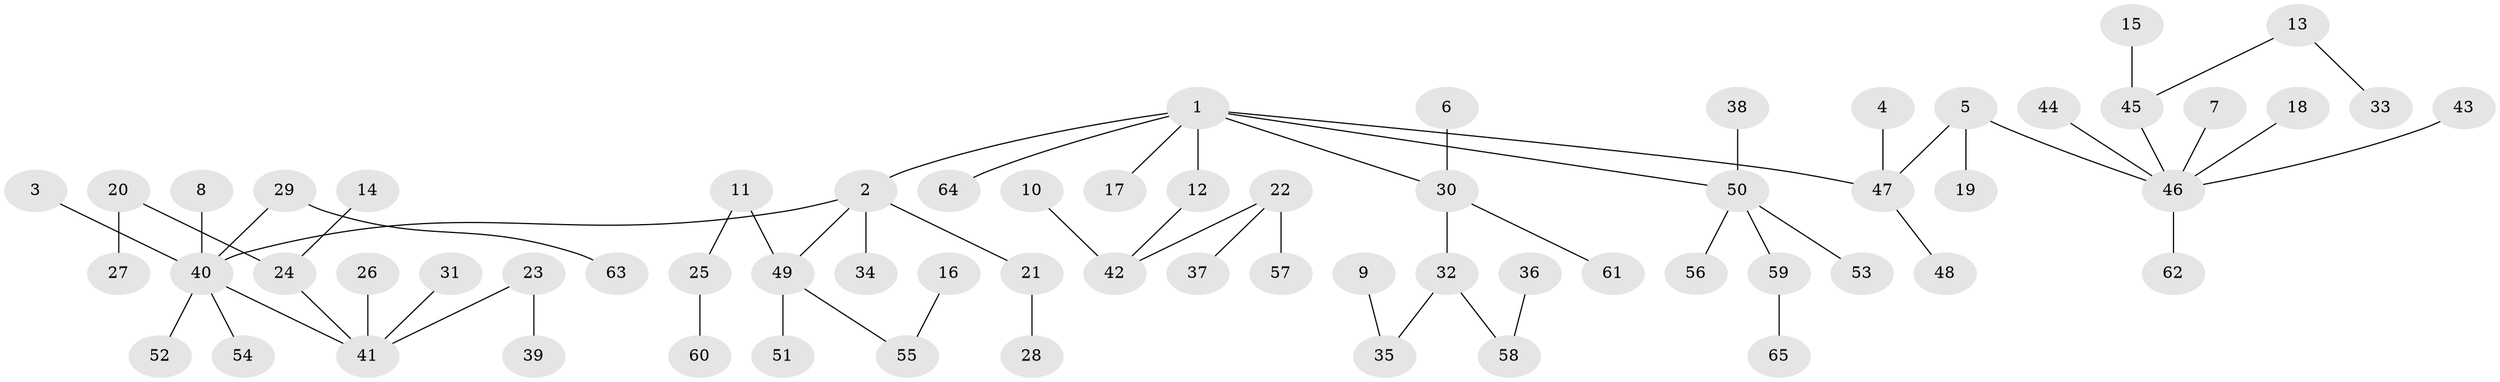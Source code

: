 // original degree distribution, {4: 0.06923076923076923, 6: 0.023076923076923078, 1: 0.49230769230769234, 5: 0.038461538461538464, 2: 0.27692307692307694, 3: 0.09230769230769231, 7: 0.007692307692307693}
// Generated by graph-tools (version 1.1) at 2025/26/03/09/25 03:26:26]
// undirected, 65 vertices, 64 edges
graph export_dot {
graph [start="1"]
  node [color=gray90,style=filled];
  1;
  2;
  3;
  4;
  5;
  6;
  7;
  8;
  9;
  10;
  11;
  12;
  13;
  14;
  15;
  16;
  17;
  18;
  19;
  20;
  21;
  22;
  23;
  24;
  25;
  26;
  27;
  28;
  29;
  30;
  31;
  32;
  33;
  34;
  35;
  36;
  37;
  38;
  39;
  40;
  41;
  42;
  43;
  44;
  45;
  46;
  47;
  48;
  49;
  50;
  51;
  52;
  53;
  54;
  55;
  56;
  57;
  58;
  59;
  60;
  61;
  62;
  63;
  64;
  65;
  1 -- 2 [weight=1.0];
  1 -- 12 [weight=1.0];
  1 -- 17 [weight=1.0];
  1 -- 30 [weight=1.0];
  1 -- 47 [weight=1.0];
  1 -- 50 [weight=1.0];
  1 -- 64 [weight=1.0];
  2 -- 21 [weight=1.0];
  2 -- 34 [weight=1.0];
  2 -- 40 [weight=1.0];
  2 -- 49 [weight=1.0];
  3 -- 40 [weight=1.0];
  4 -- 47 [weight=1.0];
  5 -- 19 [weight=1.0];
  5 -- 46 [weight=1.0];
  5 -- 47 [weight=1.0];
  6 -- 30 [weight=1.0];
  7 -- 46 [weight=1.0];
  8 -- 40 [weight=1.0];
  9 -- 35 [weight=1.0];
  10 -- 42 [weight=1.0];
  11 -- 25 [weight=1.0];
  11 -- 49 [weight=1.0];
  12 -- 42 [weight=1.0];
  13 -- 33 [weight=1.0];
  13 -- 45 [weight=1.0];
  14 -- 24 [weight=1.0];
  15 -- 45 [weight=1.0];
  16 -- 55 [weight=1.0];
  18 -- 46 [weight=1.0];
  20 -- 24 [weight=1.0];
  20 -- 27 [weight=1.0];
  21 -- 28 [weight=1.0];
  22 -- 37 [weight=1.0];
  22 -- 42 [weight=1.0];
  22 -- 57 [weight=1.0];
  23 -- 39 [weight=1.0];
  23 -- 41 [weight=1.0];
  24 -- 41 [weight=1.0];
  25 -- 60 [weight=1.0];
  26 -- 41 [weight=1.0];
  29 -- 40 [weight=1.0];
  29 -- 63 [weight=1.0];
  30 -- 32 [weight=1.0];
  30 -- 61 [weight=1.0];
  31 -- 41 [weight=1.0];
  32 -- 35 [weight=1.0];
  32 -- 58 [weight=1.0];
  36 -- 58 [weight=1.0];
  38 -- 50 [weight=1.0];
  40 -- 41 [weight=1.0];
  40 -- 52 [weight=1.0];
  40 -- 54 [weight=1.0];
  43 -- 46 [weight=1.0];
  44 -- 46 [weight=1.0];
  45 -- 46 [weight=1.0];
  46 -- 62 [weight=1.0];
  47 -- 48 [weight=1.0];
  49 -- 51 [weight=1.0];
  49 -- 55 [weight=1.0];
  50 -- 53 [weight=1.0];
  50 -- 56 [weight=1.0];
  50 -- 59 [weight=1.0];
  59 -- 65 [weight=1.0];
}
